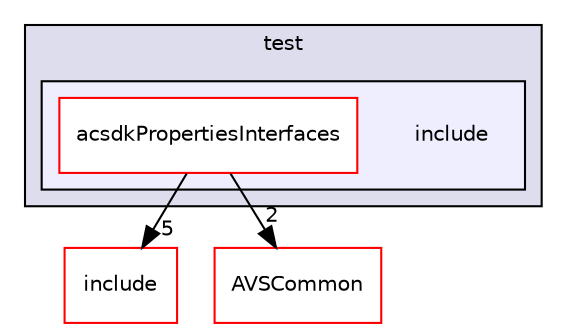 digraph "/workplace/avs-device-sdk/core/Properties/acsdkPropertiesInterfaces/test/include" {
  compound=true
  node [ fontsize="10", fontname="Helvetica"];
  edge [ labelfontsize="10", labelfontname="Helvetica"];
  subgraph clusterdir_3b641a73adbd05da6412a3a898ff323d {
    graph [ bgcolor="#ddddee", pencolor="black", label="test" fontname="Helvetica", fontsize="10", URL="dir_3b641a73adbd05da6412a3a898ff323d.html"]
  subgraph clusterdir_7501a869a1f06ec91a36ff36befb279f {
    graph [ bgcolor="#eeeeff", pencolor="black", label="" URL="dir_7501a869a1f06ec91a36ff36befb279f.html"];
    dir_7501a869a1f06ec91a36ff36befb279f [shape=plaintext label="include"];
    dir_7439d6e9a08572f4c90594843f9b0a7f [shape=box label="acsdkPropertiesInterfaces" color="red" fillcolor="white" style="filled" URL="dir_7439d6e9a08572f4c90594843f9b0a7f.html"];
  }
  }
  dir_8145d729cc2136b803d030ae5d5d64ee [shape=box label="include" fillcolor="white" style="filled" color="red" URL="dir_8145d729cc2136b803d030ae5d5d64ee.html"];
  dir_13e65effb2bde530b17b3d5eefcd0266 [shape=box label="AVSCommon" fillcolor="white" style="filled" color="red" URL="dir_13e65effb2bde530b17b3d5eefcd0266.html"];
  dir_7439d6e9a08572f4c90594843f9b0a7f->dir_8145d729cc2136b803d030ae5d5d64ee [headlabel="5", labeldistance=1.5 headhref="dir_000644_000641.html"];
  dir_7439d6e9a08572f4c90594843f9b0a7f->dir_13e65effb2bde530b17b3d5eefcd0266 [headlabel="2", labeldistance=1.5 headhref="dir_000644_000017.html"];
}
